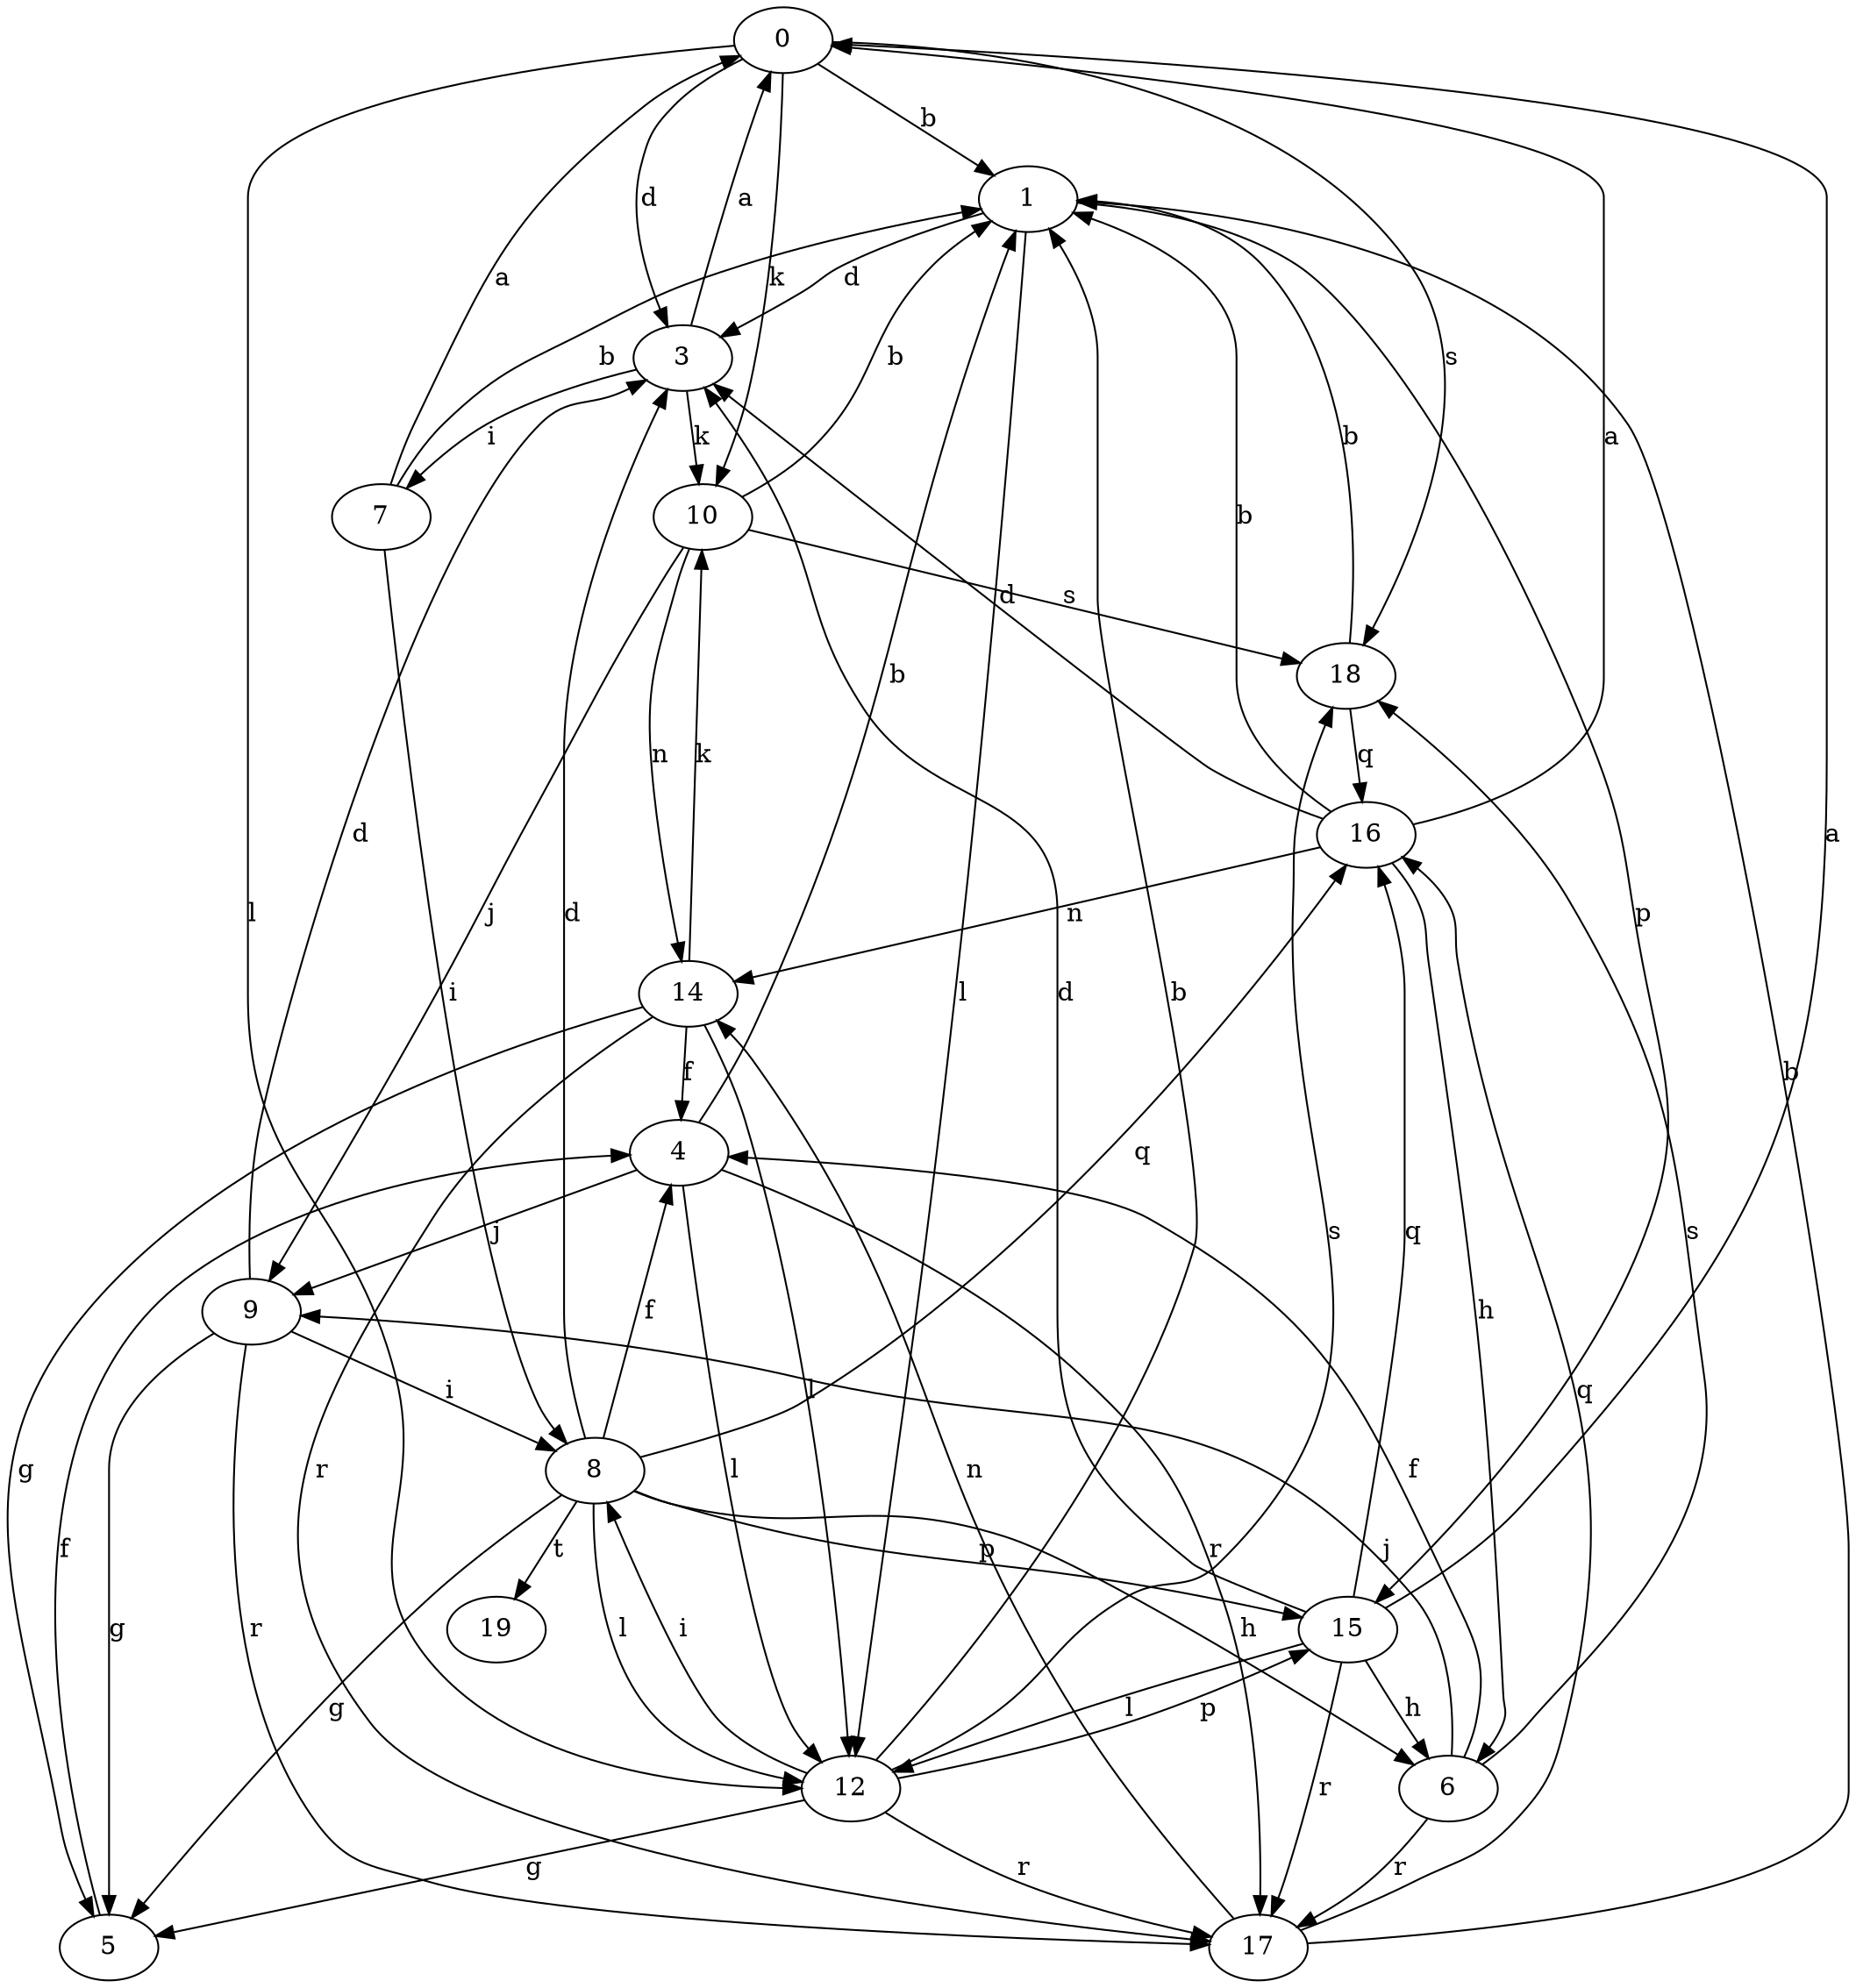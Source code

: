 strict digraph  {
0;
1;
3;
4;
5;
6;
7;
8;
9;
10;
12;
14;
15;
16;
17;
18;
19;
0 -> 1  [label=b];
0 -> 3  [label=d];
0 -> 10  [label=k];
0 -> 12  [label=l];
0 -> 18  [label=s];
1 -> 3  [label=d];
1 -> 12  [label=l];
1 -> 15  [label=p];
3 -> 0  [label=a];
3 -> 7  [label=i];
3 -> 10  [label=k];
4 -> 1  [label=b];
4 -> 9  [label=j];
4 -> 12  [label=l];
4 -> 17  [label=r];
5 -> 4  [label=f];
6 -> 4  [label=f];
6 -> 9  [label=j];
6 -> 17  [label=r];
6 -> 18  [label=s];
7 -> 0  [label=a];
7 -> 1  [label=b];
7 -> 8  [label=i];
8 -> 3  [label=d];
8 -> 4  [label=f];
8 -> 5  [label=g];
8 -> 6  [label=h];
8 -> 12  [label=l];
8 -> 15  [label=p];
8 -> 16  [label=q];
8 -> 19  [label=t];
9 -> 3  [label=d];
9 -> 5  [label=g];
9 -> 8  [label=i];
9 -> 17  [label=r];
10 -> 1  [label=b];
10 -> 9  [label=j];
10 -> 14  [label=n];
10 -> 18  [label=s];
12 -> 1  [label=b];
12 -> 5  [label=g];
12 -> 8  [label=i];
12 -> 15  [label=p];
12 -> 17  [label=r];
12 -> 18  [label=s];
14 -> 4  [label=f];
14 -> 5  [label=g];
14 -> 10  [label=k];
14 -> 12  [label=l];
14 -> 17  [label=r];
15 -> 0  [label=a];
15 -> 3  [label=d];
15 -> 6  [label=h];
15 -> 12  [label=l];
15 -> 16  [label=q];
15 -> 17  [label=r];
16 -> 0  [label=a];
16 -> 1  [label=b];
16 -> 3  [label=d];
16 -> 6  [label=h];
16 -> 14  [label=n];
17 -> 1  [label=b];
17 -> 14  [label=n];
17 -> 16  [label=q];
18 -> 1  [label=b];
18 -> 16  [label=q];
}
